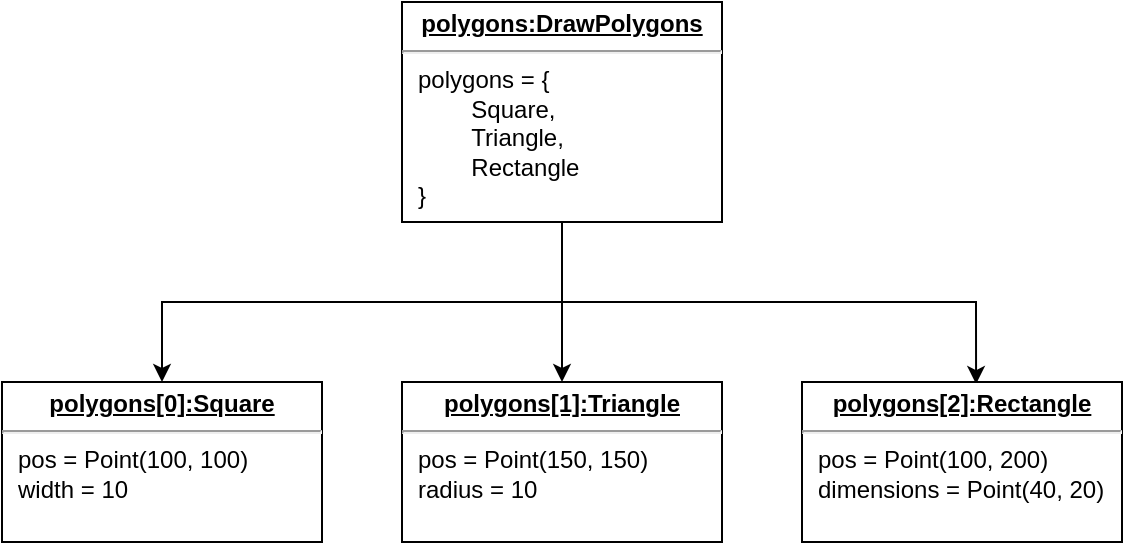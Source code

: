 <mxfile version="15.7.2" type="github"><diagram id="C5RBs43oDa-KdzZeNtuy" name="Page-1"><mxGraphModel dx="700" dy="872" grid="1" gridSize="10" guides="1" tooltips="1" connect="1" arrows="1" fold="1" page="1" pageScale="1" pageWidth="827" pageHeight="1169" math="0" shadow="0"><root><mxCell id="WIyWlLk6GJQsqaUBKTNV-0"/><mxCell id="WIyWlLk6GJQsqaUBKTNV-1" parent="WIyWlLk6GJQsqaUBKTNV-0"/><mxCell id="fC9_z5rF7VXKqNX_m7rS-7" style="edgeStyle=orthogonalEdgeStyle;rounded=0;orthogonalLoop=1;jettySize=auto;html=1;entryX=0.544;entryY=0.013;entryDx=0;entryDy=0;entryPerimeter=0;" edge="1" parent="WIyWlLk6GJQsqaUBKTNV-1" source="fC9_z5rF7VXKqNX_m7rS-0" target="fC9_z5rF7VXKqNX_m7rS-6"><mxGeometry relative="1" as="geometry"><Array as="points"><mxPoint x="320" y="200"/><mxPoint x="527" y="200"/></Array></mxGeometry></mxCell><mxCell id="fC9_z5rF7VXKqNX_m7rS-8" style="edgeStyle=orthogonalEdgeStyle;rounded=0;orthogonalLoop=1;jettySize=auto;html=1;entryX=0.5;entryY=0;entryDx=0;entryDy=0;" edge="1" parent="WIyWlLk6GJQsqaUBKTNV-1" source="fC9_z5rF7VXKqNX_m7rS-0" target="fC9_z5rF7VXKqNX_m7rS-5"><mxGeometry relative="1" as="geometry"/></mxCell><mxCell id="fC9_z5rF7VXKqNX_m7rS-9" style="edgeStyle=orthogonalEdgeStyle;rounded=0;orthogonalLoop=1;jettySize=auto;html=1;entryX=0.5;entryY=0;entryDx=0;entryDy=0;" edge="1" parent="WIyWlLk6GJQsqaUBKTNV-1" source="fC9_z5rF7VXKqNX_m7rS-0" target="fC9_z5rF7VXKqNX_m7rS-3"><mxGeometry relative="1" as="geometry"><Array as="points"><mxPoint x="320" y="200"/><mxPoint x="120" y="200"/></Array></mxGeometry></mxCell><mxCell id="fC9_z5rF7VXKqNX_m7rS-0" value="&lt;p style=&quot;margin: 0px ; margin-top: 4px ; text-align: center ; text-decoration: underline&quot;&gt;&lt;b&gt;polygons:DrawPolygons&lt;/b&gt;&lt;/p&gt;&lt;hr&gt;&lt;p style=&quot;margin: 0px ; margin-left: 8px&quot;&gt;polygons = {&lt;/p&gt;&lt;p style=&quot;margin: 0px ; margin-left: 8px&quot;&gt;&lt;span style=&quot;white-space: pre&quot;&gt;&#9;&lt;/span&gt;Square,&lt;/p&gt;&lt;p style=&quot;margin: 0px ; margin-left: 8px&quot;&gt;&lt;span style=&quot;white-space: pre&quot;&gt;&lt;span style=&quot;white-space: pre&quot;&gt;&#9;&lt;/span&gt;Triangle,&#9;&lt;/span&gt;&lt;/p&gt;&lt;p style=&quot;margin: 0px ; margin-left: 8px&quot;&gt;&lt;span style=&quot;white-space: pre&quot;&gt;&#9;&lt;/span&gt;Rectangle&lt;/p&gt;&lt;p style=&quot;margin: 0px ; margin-left: 8px&quot;&gt;}&lt;/p&gt;&lt;p style=&quot;margin: 0px ; margin-left: 8px&quot;&gt;&lt;br&gt;&lt;/p&gt;&lt;p style=&quot;margin: 0px ; margin-left: 8px&quot;&gt;&lt;br&gt;&lt;/p&gt;" style="verticalAlign=top;align=left;overflow=fill;fontSize=12;fontFamily=Helvetica;html=1;" vertex="1" parent="WIyWlLk6GJQsqaUBKTNV-1"><mxGeometry x="240" y="50" width="160" height="110" as="geometry"/></mxCell><mxCell id="fC9_z5rF7VXKqNX_m7rS-3" value="&lt;p style=&quot;margin: 0px ; margin-top: 4px ; text-align: center ; text-decoration: underline&quot;&gt;&lt;b&gt;polygons[0]:Square&lt;/b&gt;&lt;/p&gt;&lt;hr&gt;&lt;p style=&quot;margin: 0px ; margin-left: 8px&quot;&gt;pos = Point(100, 100)&lt;/p&gt;&lt;p style=&quot;margin: 0px ; margin-left: 8px&quot;&gt;width = 10&lt;/p&gt;" style="verticalAlign=top;align=left;overflow=fill;fontSize=12;fontFamily=Helvetica;html=1;" vertex="1" parent="WIyWlLk6GJQsqaUBKTNV-1"><mxGeometry x="40" y="240" width="160" height="80" as="geometry"/></mxCell><mxCell id="fC9_z5rF7VXKqNX_m7rS-5" value="&lt;p style=&quot;margin: 0px ; margin-top: 4px ; text-align: center ; text-decoration: underline&quot;&gt;&lt;b&gt;polygons[1]:Triangle&lt;/b&gt;&lt;/p&gt;&lt;hr&gt;&lt;p style=&quot;margin: 0px ; margin-left: 8px&quot;&gt;pos = Point(150, 150)&lt;/p&gt;&lt;p style=&quot;margin: 0px ; margin-left: 8px&quot;&gt;radius = 10&lt;/p&gt;" style="verticalAlign=top;align=left;overflow=fill;fontSize=12;fontFamily=Helvetica;html=1;" vertex="1" parent="WIyWlLk6GJQsqaUBKTNV-1"><mxGeometry x="240" y="240" width="160" height="80" as="geometry"/></mxCell><mxCell id="fC9_z5rF7VXKqNX_m7rS-6" value="&lt;p style=&quot;margin: 0px ; margin-top: 4px ; text-align: center ; text-decoration: underline&quot;&gt;&lt;b&gt;polygons[2]:Rectangle&lt;/b&gt;&lt;/p&gt;&lt;hr&gt;&lt;p style=&quot;margin: 0px ; margin-left: 8px&quot;&gt;pos = Point(100, 200)&lt;/p&gt;&lt;p style=&quot;margin: 0px ; margin-left: 8px&quot;&gt;dimensions = Point(40, 20)&lt;/p&gt;" style="verticalAlign=top;align=left;overflow=fill;fontSize=12;fontFamily=Helvetica;html=1;" vertex="1" parent="WIyWlLk6GJQsqaUBKTNV-1"><mxGeometry x="440" y="240" width="160" height="80" as="geometry"/></mxCell></root></mxGraphModel></diagram></mxfile>